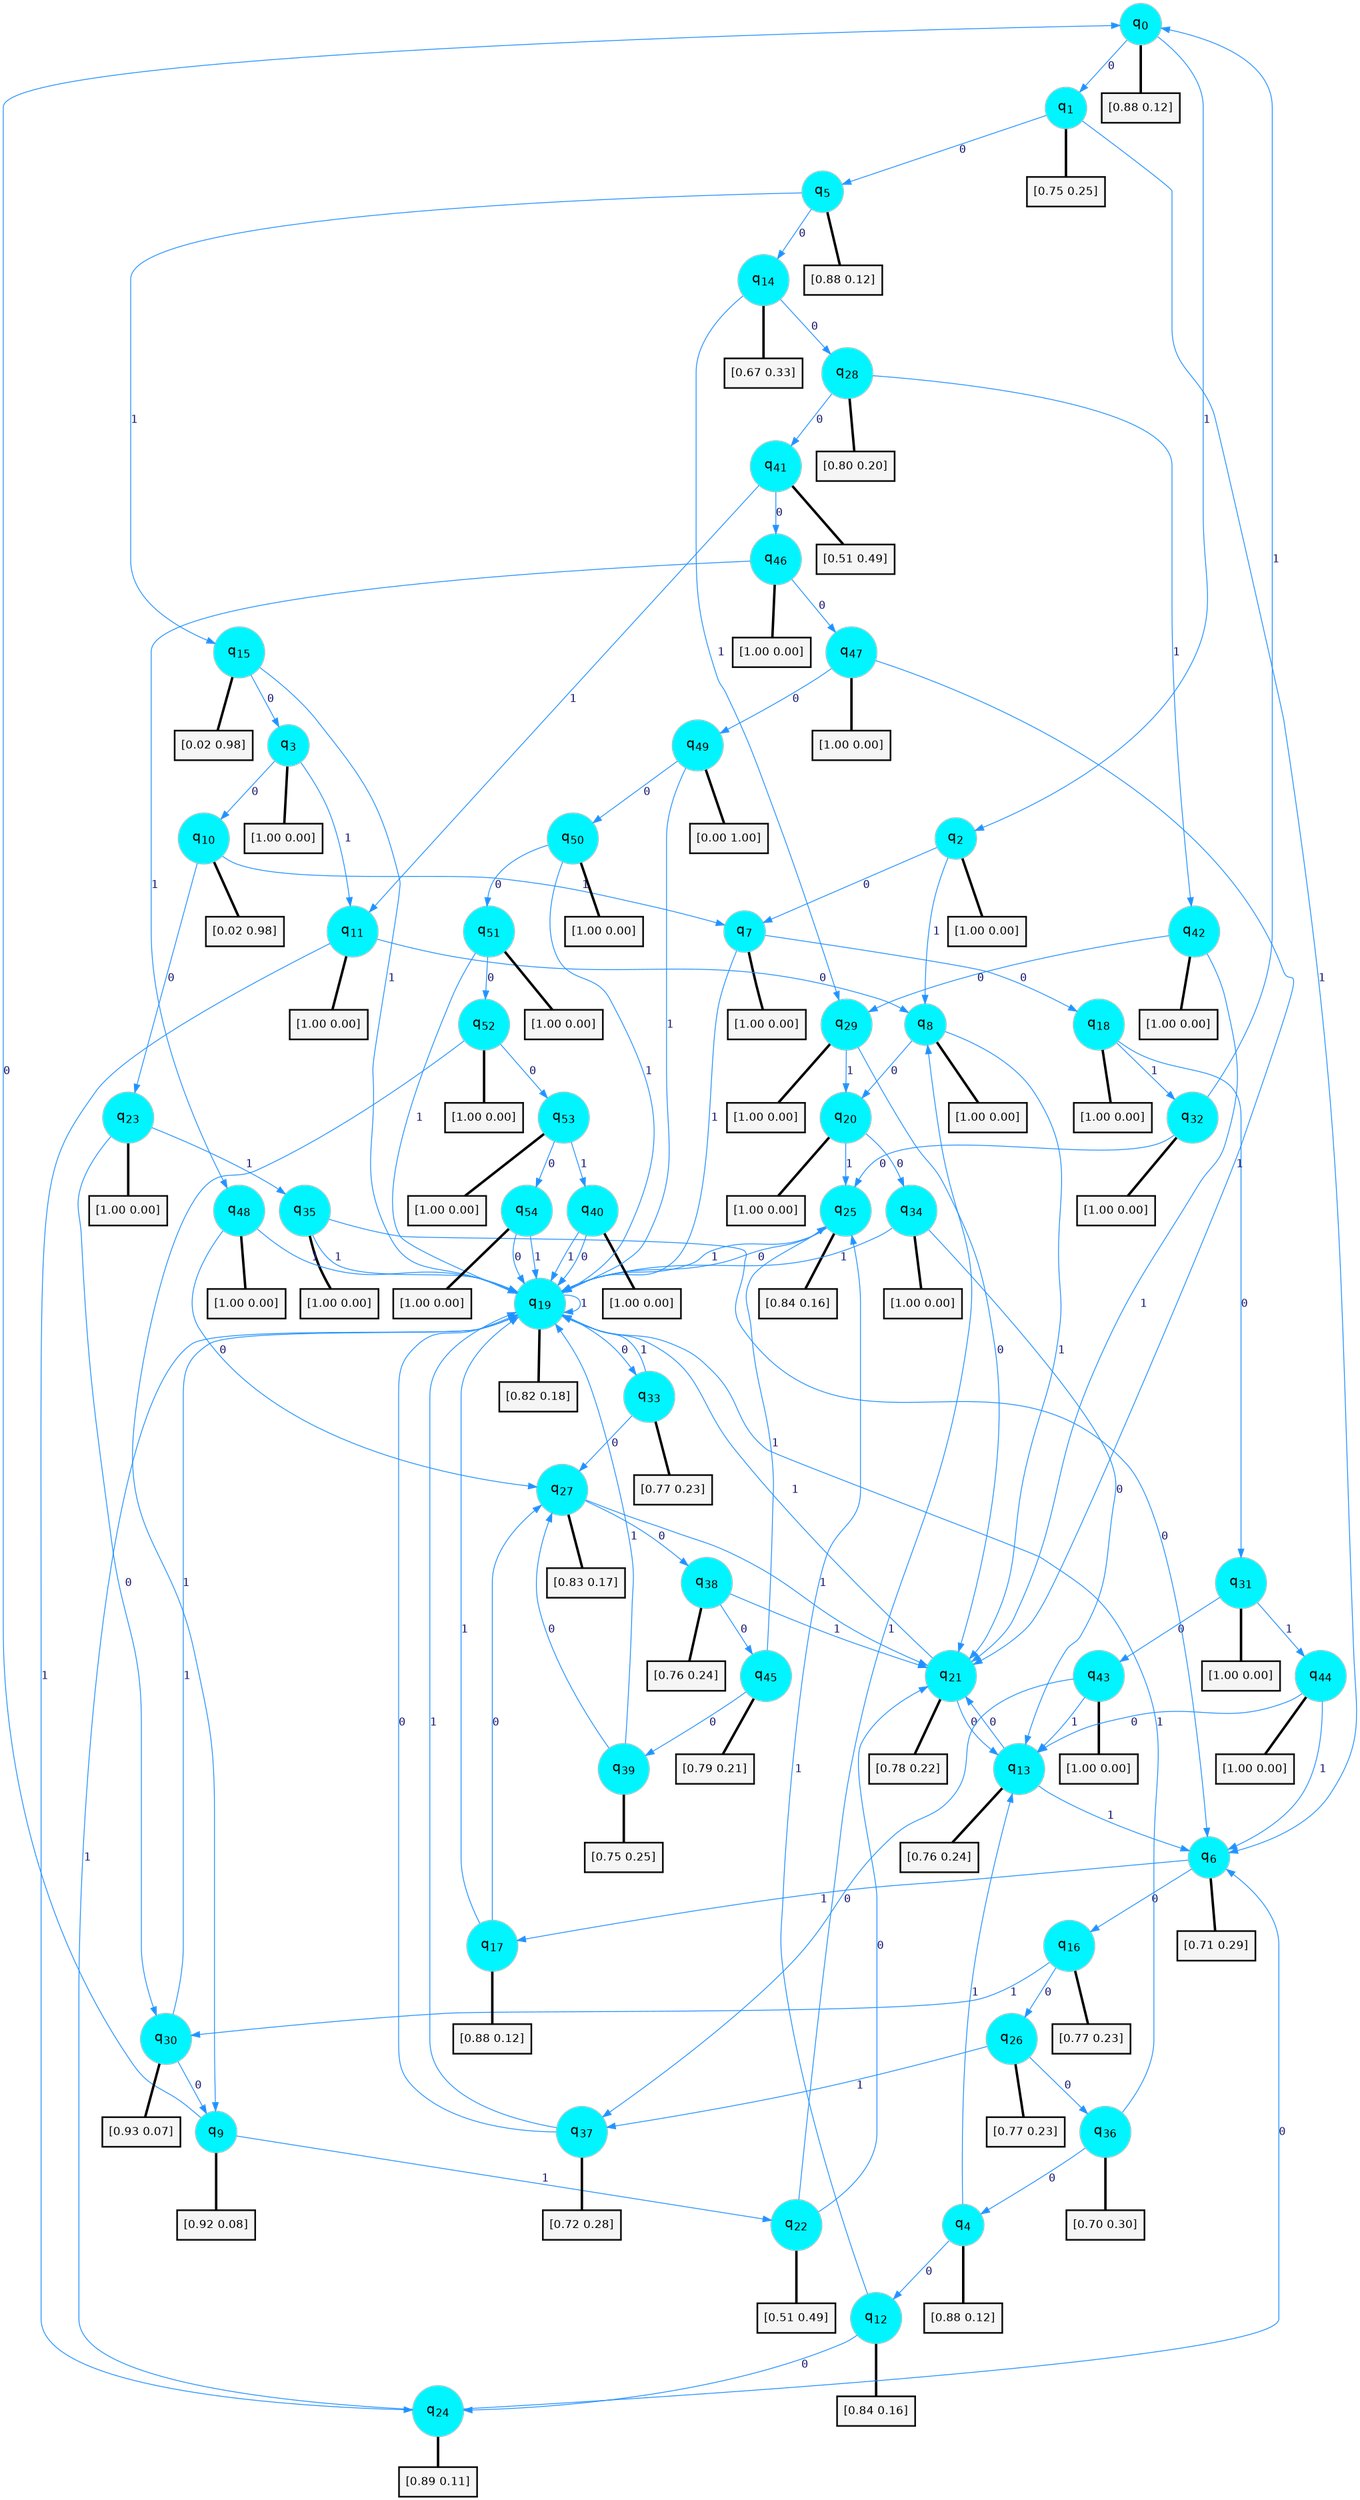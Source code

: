 digraph G {
graph [
bgcolor=transparent, dpi=300, rankdir=TD, size="40,25"];
node [
color=gray, fillcolor=turquoise1, fontcolor=black, fontname=Helvetica, fontsize=16, fontweight=bold, shape=circle, style=filled];
edge [
arrowsize=1, color=dodgerblue1, fontcolor=midnightblue, fontname=courier, fontweight=bold, penwidth=1, style=solid, weight=20];
0[label=<q<SUB>0</SUB>>];
1[label=<q<SUB>1</SUB>>];
2[label=<q<SUB>2</SUB>>];
3[label=<q<SUB>3</SUB>>];
4[label=<q<SUB>4</SUB>>];
5[label=<q<SUB>5</SUB>>];
6[label=<q<SUB>6</SUB>>];
7[label=<q<SUB>7</SUB>>];
8[label=<q<SUB>8</SUB>>];
9[label=<q<SUB>9</SUB>>];
10[label=<q<SUB>10</SUB>>];
11[label=<q<SUB>11</SUB>>];
12[label=<q<SUB>12</SUB>>];
13[label=<q<SUB>13</SUB>>];
14[label=<q<SUB>14</SUB>>];
15[label=<q<SUB>15</SUB>>];
16[label=<q<SUB>16</SUB>>];
17[label=<q<SUB>17</SUB>>];
18[label=<q<SUB>18</SUB>>];
19[label=<q<SUB>19</SUB>>];
20[label=<q<SUB>20</SUB>>];
21[label=<q<SUB>21</SUB>>];
22[label=<q<SUB>22</SUB>>];
23[label=<q<SUB>23</SUB>>];
24[label=<q<SUB>24</SUB>>];
25[label=<q<SUB>25</SUB>>];
26[label=<q<SUB>26</SUB>>];
27[label=<q<SUB>27</SUB>>];
28[label=<q<SUB>28</SUB>>];
29[label=<q<SUB>29</SUB>>];
30[label=<q<SUB>30</SUB>>];
31[label=<q<SUB>31</SUB>>];
32[label=<q<SUB>32</SUB>>];
33[label=<q<SUB>33</SUB>>];
34[label=<q<SUB>34</SUB>>];
35[label=<q<SUB>35</SUB>>];
36[label=<q<SUB>36</SUB>>];
37[label=<q<SUB>37</SUB>>];
38[label=<q<SUB>38</SUB>>];
39[label=<q<SUB>39</SUB>>];
40[label=<q<SUB>40</SUB>>];
41[label=<q<SUB>41</SUB>>];
42[label=<q<SUB>42</SUB>>];
43[label=<q<SUB>43</SUB>>];
44[label=<q<SUB>44</SUB>>];
45[label=<q<SUB>45</SUB>>];
46[label=<q<SUB>46</SUB>>];
47[label=<q<SUB>47</SUB>>];
48[label=<q<SUB>48</SUB>>];
49[label=<q<SUB>49</SUB>>];
50[label=<q<SUB>50</SUB>>];
51[label=<q<SUB>51</SUB>>];
52[label=<q<SUB>52</SUB>>];
53[label=<q<SUB>53</SUB>>];
54[label=<q<SUB>54</SUB>>];
55[label="[0.88 0.12]", shape=box,fontcolor=black, fontname=Helvetica, fontsize=14, penwidth=2, fillcolor=whitesmoke,color=black];
56[label="[0.75 0.25]", shape=box,fontcolor=black, fontname=Helvetica, fontsize=14, penwidth=2, fillcolor=whitesmoke,color=black];
57[label="[1.00 0.00]", shape=box,fontcolor=black, fontname=Helvetica, fontsize=14, penwidth=2, fillcolor=whitesmoke,color=black];
58[label="[1.00 0.00]", shape=box,fontcolor=black, fontname=Helvetica, fontsize=14, penwidth=2, fillcolor=whitesmoke,color=black];
59[label="[0.88 0.12]", shape=box,fontcolor=black, fontname=Helvetica, fontsize=14, penwidth=2, fillcolor=whitesmoke,color=black];
60[label="[0.88 0.12]", shape=box,fontcolor=black, fontname=Helvetica, fontsize=14, penwidth=2, fillcolor=whitesmoke,color=black];
61[label="[0.71 0.29]", shape=box,fontcolor=black, fontname=Helvetica, fontsize=14, penwidth=2, fillcolor=whitesmoke,color=black];
62[label="[1.00 0.00]", shape=box,fontcolor=black, fontname=Helvetica, fontsize=14, penwidth=2, fillcolor=whitesmoke,color=black];
63[label="[1.00 0.00]", shape=box,fontcolor=black, fontname=Helvetica, fontsize=14, penwidth=2, fillcolor=whitesmoke,color=black];
64[label="[0.92 0.08]", shape=box,fontcolor=black, fontname=Helvetica, fontsize=14, penwidth=2, fillcolor=whitesmoke,color=black];
65[label="[0.02 0.98]", shape=box,fontcolor=black, fontname=Helvetica, fontsize=14, penwidth=2, fillcolor=whitesmoke,color=black];
66[label="[1.00 0.00]", shape=box,fontcolor=black, fontname=Helvetica, fontsize=14, penwidth=2, fillcolor=whitesmoke,color=black];
67[label="[0.84 0.16]", shape=box,fontcolor=black, fontname=Helvetica, fontsize=14, penwidth=2, fillcolor=whitesmoke,color=black];
68[label="[0.76 0.24]", shape=box,fontcolor=black, fontname=Helvetica, fontsize=14, penwidth=2, fillcolor=whitesmoke,color=black];
69[label="[0.67 0.33]", shape=box,fontcolor=black, fontname=Helvetica, fontsize=14, penwidth=2, fillcolor=whitesmoke,color=black];
70[label="[0.02 0.98]", shape=box,fontcolor=black, fontname=Helvetica, fontsize=14, penwidth=2, fillcolor=whitesmoke,color=black];
71[label="[0.77 0.23]", shape=box,fontcolor=black, fontname=Helvetica, fontsize=14, penwidth=2, fillcolor=whitesmoke,color=black];
72[label="[0.88 0.12]", shape=box,fontcolor=black, fontname=Helvetica, fontsize=14, penwidth=2, fillcolor=whitesmoke,color=black];
73[label="[1.00 0.00]", shape=box,fontcolor=black, fontname=Helvetica, fontsize=14, penwidth=2, fillcolor=whitesmoke,color=black];
74[label="[0.82 0.18]", shape=box,fontcolor=black, fontname=Helvetica, fontsize=14, penwidth=2, fillcolor=whitesmoke,color=black];
75[label="[1.00 0.00]", shape=box,fontcolor=black, fontname=Helvetica, fontsize=14, penwidth=2, fillcolor=whitesmoke,color=black];
76[label="[0.78 0.22]", shape=box,fontcolor=black, fontname=Helvetica, fontsize=14, penwidth=2, fillcolor=whitesmoke,color=black];
77[label="[0.51 0.49]", shape=box,fontcolor=black, fontname=Helvetica, fontsize=14, penwidth=2, fillcolor=whitesmoke,color=black];
78[label="[1.00 0.00]", shape=box,fontcolor=black, fontname=Helvetica, fontsize=14, penwidth=2, fillcolor=whitesmoke,color=black];
79[label="[0.89 0.11]", shape=box,fontcolor=black, fontname=Helvetica, fontsize=14, penwidth=2, fillcolor=whitesmoke,color=black];
80[label="[0.84 0.16]", shape=box,fontcolor=black, fontname=Helvetica, fontsize=14, penwidth=2, fillcolor=whitesmoke,color=black];
81[label="[0.77 0.23]", shape=box,fontcolor=black, fontname=Helvetica, fontsize=14, penwidth=2, fillcolor=whitesmoke,color=black];
82[label="[0.83 0.17]", shape=box,fontcolor=black, fontname=Helvetica, fontsize=14, penwidth=2, fillcolor=whitesmoke,color=black];
83[label="[0.80 0.20]", shape=box,fontcolor=black, fontname=Helvetica, fontsize=14, penwidth=2, fillcolor=whitesmoke,color=black];
84[label="[1.00 0.00]", shape=box,fontcolor=black, fontname=Helvetica, fontsize=14, penwidth=2, fillcolor=whitesmoke,color=black];
85[label="[0.93 0.07]", shape=box,fontcolor=black, fontname=Helvetica, fontsize=14, penwidth=2, fillcolor=whitesmoke,color=black];
86[label="[1.00 0.00]", shape=box,fontcolor=black, fontname=Helvetica, fontsize=14, penwidth=2, fillcolor=whitesmoke,color=black];
87[label="[1.00 0.00]", shape=box,fontcolor=black, fontname=Helvetica, fontsize=14, penwidth=2, fillcolor=whitesmoke,color=black];
88[label="[0.77 0.23]", shape=box,fontcolor=black, fontname=Helvetica, fontsize=14, penwidth=2, fillcolor=whitesmoke,color=black];
89[label="[1.00 0.00]", shape=box,fontcolor=black, fontname=Helvetica, fontsize=14, penwidth=2, fillcolor=whitesmoke,color=black];
90[label="[1.00 0.00]", shape=box,fontcolor=black, fontname=Helvetica, fontsize=14, penwidth=2, fillcolor=whitesmoke,color=black];
91[label="[0.70 0.30]", shape=box,fontcolor=black, fontname=Helvetica, fontsize=14, penwidth=2, fillcolor=whitesmoke,color=black];
92[label="[0.72 0.28]", shape=box,fontcolor=black, fontname=Helvetica, fontsize=14, penwidth=2, fillcolor=whitesmoke,color=black];
93[label="[0.76 0.24]", shape=box,fontcolor=black, fontname=Helvetica, fontsize=14, penwidth=2, fillcolor=whitesmoke,color=black];
94[label="[0.75 0.25]", shape=box,fontcolor=black, fontname=Helvetica, fontsize=14, penwidth=2, fillcolor=whitesmoke,color=black];
95[label="[1.00 0.00]", shape=box,fontcolor=black, fontname=Helvetica, fontsize=14, penwidth=2, fillcolor=whitesmoke,color=black];
96[label="[0.51 0.49]", shape=box,fontcolor=black, fontname=Helvetica, fontsize=14, penwidth=2, fillcolor=whitesmoke,color=black];
97[label="[1.00 0.00]", shape=box,fontcolor=black, fontname=Helvetica, fontsize=14, penwidth=2, fillcolor=whitesmoke,color=black];
98[label="[1.00 0.00]", shape=box,fontcolor=black, fontname=Helvetica, fontsize=14, penwidth=2, fillcolor=whitesmoke,color=black];
99[label="[1.00 0.00]", shape=box,fontcolor=black, fontname=Helvetica, fontsize=14, penwidth=2, fillcolor=whitesmoke,color=black];
100[label="[0.79 0.21]", shape=box,fontcolor=black, fontname=Helvetica, fontsize=14, penwidth=2, fillcolor=whitesmoke,color=black];
101[label="[1.00 0.00]", shape=box,fontcolor=black, fontname=Helvetica, fontsize=14, penwidth=2, fillcolor=whitesmoke,color=black];
102[label="[1.00 0.00]", shape=box,fontcolor=black, fontname=Helvetica, fontsize=14, penwidth=2, fillcolor=whitesmoke,color=black];
103[label="[1.00 0.00]", shape=box,fontcolor=black, fontname=Helvetica, fontsize=14, penwidth=2, fillcolor=whitesmoke,color=black];
104[label="[0.00 1.00]", shape=box,fontcolor=black, fontname=Helvetica, fontsize=14, penwidth=2, fillcolor=whitesmoke,color=black];
105[label="[1.00 0.00]", shape=box,fontcolor=black, fontname=Helvetica, fontsize=14, penwidth=2, fillcolor=whitesmoke,color=black];
106[label="[1.00 0.00]", shape=box,fontcolor=black, fontname=Helvetica, fontsize=14, penwidth=2, fillcolor=whitesmoke,color=black];
107[label="[1.00 0.00]", shape=box,fontcolor=black, fontname=Helvetica, fontsize=14, penwidth=2, fillcolor=whitesmoke,color=black];
108[label="[1.00 0.00]", shape=box,fontcolor=black, fontname=Helvetica, fontsize=14, penwidth=2, fillcolor=whitesmoke,color=black];
109[label="[1.00 0.00]", shape=box,fontcolor=black, fontname=Helvetica, fontsize=14, penwidth=2, fillcolor=whitesmoke,color=black];
0->1 [label=0];
0->2 [label=1];
0->55 [arrowhead=none, penwidth=3,color=black];
1->5 [label=0];
1->6 [label=1];
1->56 [arrowhead=none, penwidth=3,color=black];
2->7 [label=0];
2->8 [label=1];
2->57 [arrowhead=none, penwidth=3,color=black];
3->10 [label=0];
3->11 [label=1];
3->58 [arrowhead=none, penwidth=3,color=black];
4->12 [label=0];
4->13 [label=1];
4->59 [arrowhead=none, penwidth=3,color=black];
5->14 [label=0];
5->15 [label=1];
5->60 [arrowhead=none, penwidth=3,color=black];
6->16 [label=0];
6->17 [label=1];
6->61 [arrowhead=none, penwidth=3,color=black];
7->18 [label=0];
7->19 [label=1];
7->62 [arrowhead=none, penwidth=3,color=black];
8->20 [label=0];
8->21 [label=1];
8->63 [arrowhead=none, penwidth=3,color=black];
9->0 [label=0];
9->22 [label=1];
9->64 [arrowhead=none, penwidth=3,color=black];
10->23 [label=0];
10->7 [label=1];
10->65 [arrowhead=none, penwidth=3,color=black];
11->8 [label=0];
11->24 [label=1];
11->66 [arrowhead=none, penwidth=3,color=black];
12->24 [label=0];
12->25 [label=1];
12->67 [arrowhead=none, penwidth=3,color=black];
13->21 [label=0];
13->6 [label=1];
13->68 [arrowhead=none, penwidth=3,color=black];
14->28 [label=0];
14->29 [label=1];
14->69 [arrowhead=none, penwidth=3,color=black];
15->3 [label=0];
15->19 [label=1];
15->70 [arrowhead=none, penwidth=3,color=black];
16->26 [label=0];
16->30 [label=1];
16->71 [arrowhead=none, penwidth=3,color=black];
17->27 [label=0];
17->19 [label=1];
17->72 [arrowhead=none, penwidth=3,color=black];
18->31 [label=0];
18->32 [label=1];
18->73 [arrowhead=none, penwidth=3,color=black];
19->33 [label=0];
19->19 [label=1];
19->74 [arrowhead=none, penwidth=3,color=black];
20->34 [label=0];
20->25 [label=1];
20->75 [arrowhead=none, penwidth=3,color=black];
21->13 [label=0];
21->19 [label=1];
21->76 [arrowhead=none, penwidth=3,color=black];
22->21 [label=0];
22->8 [label=1];
22->77 [arrowhead=none, penwidth=3,color=black];
23->30 [label=0];
23->35 [label=1];
23->78 [arrowhead=none, penwidth=3,color=black];
24->6 [label=0];
24->19 [label=1];
24->79 [arrowhead=none, penwidth=3,color=black];
25->19 [label=0];
25->19 [label=1];
25->80 [arrowhead=none, penwidth=3,color=black];
26->36 [label=0];
26->37 [label=1];
26->81 [arrowhead=none, penwidth=3,color=black];
27->38 [label=0];
27->21 [label=1];
27->82 [arrowhead=none, penwidth=3,color=black];
28->41 [label=0];
28->42 [label=1];
28->83 [arrowhead=none, penwidth=3,color=black];
29->21 [label=0];
29->20 [label=1];
29->84 [arrowhead=none, penwidth=3,color=black];
30->9 [label=0];
30->19 [label=1];
30->85 [arrowhead=none, penwidth=3,color=black];
31->43 [label=0];
31->44 [label=1];
31->86 [arrowhead=none, penwidth=3,color=black];
32->25 [label=0];
32->0 [label=1];
32->87 [arrowhead=none, penwidth=3,color=black];
33->27 [label=0];
33->19 [label=1];
33->88 [arrowhead=none, penwidth=3,color=black];
34->13 [label=0];
34->19 [label=1];
34->89 [arrowhead=none, penwidth=3,color=black];
35->6 [label=0];
35->19 [label=1];
35->90 [arrowhead=none, penwidth=3,color=black];
36->4 [label=0];
36->19 [label=1];
36->91 [arrowhead=none, penwidth=3,color=black];
37->19 [label=0];
37->19 [label=1];
37->92 [arrowhead=none, penwidth=3,color=black];
38->45 [label=0];
38->21 [label=1];
38->93 [arrowhead=none, penwidth=3,color=black];
39->27 [label=0];
39->19 [label=1];
39->94 [arrowhead=none, penwidth=3,color=black];
40->19 [label=0];
40->19 [label=1];
40->95 [arrowhead=none, penwidth=3,color=black];
41->46 [label=0];
41->11 [label=1];
41->96 [arrowhead=none, penwidth=3,color=black];
42->29 [label=0];
42->21 [label=1];
42->97 [arrowhead=none, penwidth=3,color=black];
43->37 [label=0];
43->13 [label=1];
43->98 [arrowhead=none, penwidth=3,color=black];
44->13 [label=0];
44->6 [label=1];
44->99 [arrowhead=none, penwidth=3,color=black];
45->39 [label=0];
45->25 [label=1];
45->100 [arrowhead=none, penwidth=3,color=black];
46->47 [label=0];
46->48 [label=1];
46->101 [arrowhead=none, penwidth=3,color=black];
47->49 [label=0];
47->21 [label=1];
47->102 [arrowhead=none, penwidth=3,color=black];
48->27 [label=0];
48->19 [label=1];
48->103 [arrowhead=none, penwidth=3,color=black];
49->50 [label=0];
49->19 [label=1];
49->104 [arrowhead=none, penwidth=3,color=black];
50->51 [label=0];
50->19 [label=1];
50->105 [arrowhead=none, penwidth=3,color=black];
51->52 [label=0];
51->19 [label=1];
51->106 [arrowhead=none, penwidth=3,color=black];
52->53 [label=0];
52->9 [label=1];
52->107 [arrowhead=none, penwidth=3,color=black];
53->54 [label=0];
53->40 [label=1];
53->108 [arrowhead=none, penwidth=3,color=black];
54->19 [label=0];
54->19 [label=1];
54->109 [arrowhead=none, penwidth=3,color=black];
}
